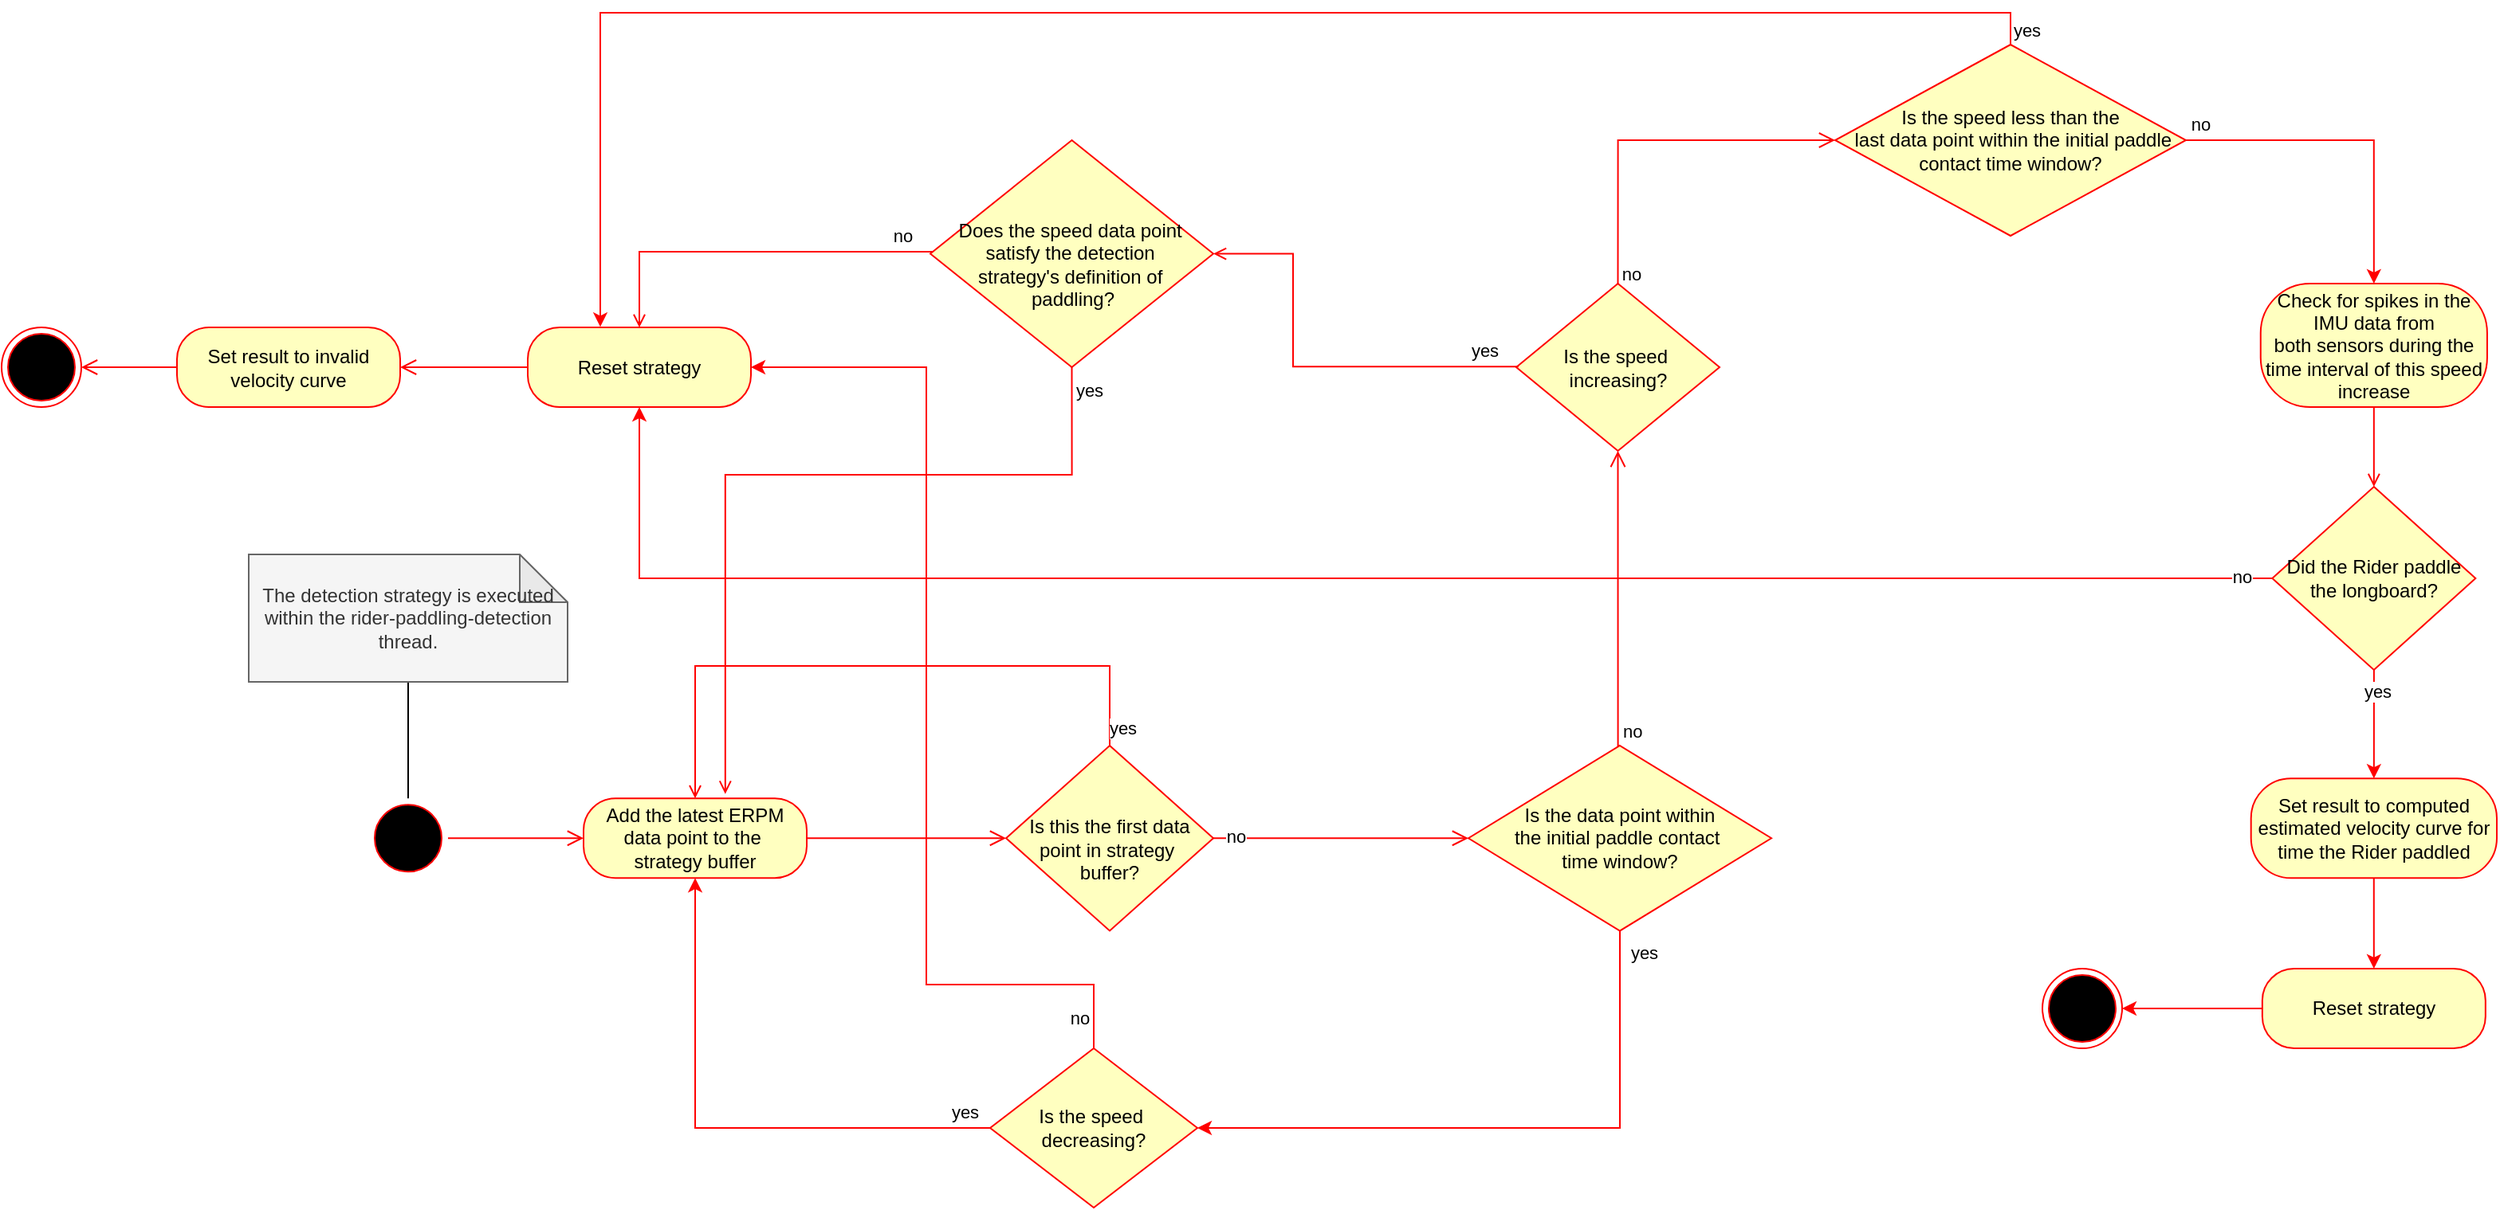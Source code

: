 <mxfile version="28.0.4">
  <diagram name="VESC and IMU Sensor Data Acquisition Loop" id="vesc-imu-loop">
    <mxGraphModel dx="1425" dy="2109" grid="1" gridSize="10" guides="1" tooltips="1" connect="1" arrows="1" fold="1" page="1" pageScale="1" pageWidth="827" pageHeight="1169" background="none" math="0" shadow="0">
      <root>
        <mxCell id="0" />
        <mxCell id="1" parent="0" />
        <mxCell id="DLUhYBMh8PzgYEKwgWeW-1" value="" style="ellipse;html=1;shape=startState;fillColor=#000000;strokeColor=#ff0000;" parent="1" vertex="1">
          <mxGeometry x="240" y="413.12" width="50" height="50" as="geometry" />
        </mxCell>
        <mxCell id="DLUhYBMh8PzgYEKwgWeW-3" value="&lt;font style=&quot;color: rgb(0, 0, 0);&quot;&gt;Add the latest ERPM data point to the&amp;nbsp;&lt;/font&gt;&lt;div&gt;&lt;font style=&quot;color: rgb(0, 0, 0);&quot;&gt;strategy buffer&lt;/font&gt;&lt;/div&gt;" style="rounded=1;whiteSpace=wrap;html=1;arcSize=40;fontColor=#000000;fillColor=#ffffc0;strokeColor=#ff0000;labelBackgroundColor=none;" parent="1" vertex="1">
          <mxGeometry x="375" y="413.12" width="140" height="50" as="geometry" />
        </mxCell>
        <mxCell id="DLUhYBMh8PzgYEKwgWeW-5" value="&lt;font color=&quot;#000000&quot;&gt;Is the data point within&lt;/font&gt;&lt;div&gt;&lt;font color=&quot;#000000&quot;&gt;the initial paddle contact&amp;nbsp;&lt;/font&gt;&lt;div&gt;&lt;font color=&quot;#000000&quot;&gt;time window&lt;/font&gt;&lt;span style=&quot;color: rgb(0, 0, 0); background-color: transparent;&quot;&gt;?&lt;/span&gt;&lt;/div&gt;&lt;/div&gt;" style="rhombus;whiteSpace=wrap;html=1;fontColor=#000000;fillColor=#ffffc0;strokeColor=#ff0000;labelBackgroundColor=none;" parent="1" vertex="1">
          <mxGeometry x="930" y="380" width="190" height="116.24" as="geometry" />
        </mxCell>
        <mxCell id="DLUhYBMh8PzgYEKwgWeW-6" value="no" style="edgeStyle=orthogonalEdgeStyle;html=1;align=left;verticalAlign=bottom;endArrow=open;endSize=8;strokeColor=#ff0000;rounded=0;exitX=0.5;exitY=0;exitDx=0;exitDy=0;entryX=0.5;entryY=1;entryDx=0;entryDy=0;" parent="1" source="DLUhYBMh8PzgYEKwgWeW-5" target="2flE4jfmmKhx3RjCtrCa-9" edge="1">
          <mxGeometry x="-1" relative="1" as="geometry">
            <mxPoint x="1025" y="218" as="targetPoint" />
            <mxPoint x="910" y="372.5" as="sourcePoint" />
            <Array as="points">
              <mxPoint x="1024" y="380" />
            </Array>
          </mxGeometry>
        </mxCell>
        <mxCell id="DLUhYBMh8PzgYEKwgWeW-7" value="" style="edgeStyle=orthogonalEdgeStyle;html=1;verticalAlign=bottom;endArrow=open;endSize=8;strokeColor=#ff0000;rounded=0;exitX=1;exitY=0.5;exitDx=0;exitDy=0;" parent="1" source="DLUhYBMh8PzgYEKwgWeW-1" target="DLUhYBMh8PzgYEKwgWeW-3" edge="1">
          <mxGeometry relative="1" as="geometry">
            <mxPoint x="350" y="436.46" as="targetPoint" />
            <mxPoint x="260" y="436.46" as="sourcePoint" />
          </mxGeometry>
        </mxCell>
        <mxCell id="DLUhYBMh8PzgYEKwgWeW-8" value="" style="edgeStyle=orthogonalEdgeStyle;html=1;verticalAlign=bottom;endArrow=open;endSize=8;strokeColor=#ff0000;rounded=0;entryX=0;entryY=0.5;entryDx=0;entryDy=0;exitX=1;exitY=0.5;exitDx=0;exitDy=0;" parent="1" source="DLUhYBMh8PzgYEKwgWeW-3" target="2flE4jfmmKhx3RjCtrCa-2" edge="1">
          <mxGeometry relative="1" as="geometry">
            <mxPoint x="640" y="438.12" as="targetPoint" />
            <mxPoint x="550" y="438.12" as="sourcePoint" />
          </mxGeometry>
        </mxCell>
        <mxCell id="DLUhYBMh8PzgYEKwgWeW-10" style="edgeStyle=orthogonalEdgeStyle;rounded=0;orthogonalLoop=1;jettySize=auto;html=1;endArrow=none;startFill=0;entryX=0.5;entryY=0;entryDx=0;entryDy=0;" parent="1" source="DLUhYBMh8PzgYEKwgWeW-11" target="DLUhYBMh8PzgYEKwgWeW-1" edge="1">
          <mxGeometry relative="1" as="geometry">
            <mxPoint x="265" y="400" as="targetPoint" />
          </mxGeometry>
        </mxCell>
        <mxCell id="DLUhYBMh8PzgYEKwgWeW-11" value="The detection strategy is executed within the rider-paddling-detection thread." style="shape=note;whiteSpace=wrap;html=1;backgroundOutline=1;darkOpacity=0.05;fillColor=#f5f5f5;strokeColor=#666666;fontColor=#333333;" parent="1" vertex="1">
          <mxGeometry x="165" y="260" width="200" height="80" as="geometry" />
        </mxCell>
        <mxCell id="2flE4jfmmKhx3RjCtrCa-2" value="&lt;div&gt;&lt;font color=&quot;#000000&quot;&gt;&lt;br&gt;&lt;/font&gt;&lt;/div&gt;&lt;font color=&quot;#000000&quot;&gt;Is this the first data point in strategy&amp;nbsp;&lt;/font&gt;&lt;div&gt;&lt;font color=&quot;#000000&quot;&gt;buffer?&lt;/font&gt;&lt;/div&gt;" style="rhombus;whiteSpace=wrap;html=1;fontColor=#000000;fillColor=#ffffc0;strokeColor=#ff0000;labelBackgroundColor=none;" parent="1" vertex="1">
          <mxGeometry x="640" y="380" width="130" height="116.24" as="geometry" />
        </mxCell>
        <mxCell id="2flE4jfmmKhx3RjCtrCa-3" value="" style="edgeStyle=orthogonalEdgeStyle;html=1;verticalAlign=bottom;endArrow=open;endSize=8;strokeColor=#ff0000;rounded=0;" parent="1" source="2flE4jfmmKhx3RjCtrCa-2" target="DLUhYBMh8PzgYEKwgWeW-5" edge="1">
          <mxGeometry relative="1" as="geometry">
            <mxPoint x="935" y="437.7" as="targetPoint" />
            <mxPoint x="800" y="437.7" as="sourcePoint" />
            <Array as="points" />
          </mxGeometry>
        </mxCell>
        <mxCell id="2flE4jfmmKhx3RjCtrCa-4" value="no" style="edgeLabel;html=1;align=center;verticalAlign=middle;resizable=0;points=[];" parent="2flE4jfmmKhx3RjCtrCa-3" vertex="1" connectable="0">
          <mxGeometry x="-0.942" y="1" relative="1" as="geometry">
            <mxPoint x="9" as="offset" />
          </mxGeometry>
        </mxCell>
        <mxCell id="2flE4jfmmKhx3RjCtrCa-5" value="" style="edgeStyle=orthogonalEdgeStyle;html=1;verticalAlign=bottom;endArrow=open;strokeColor=#ff0000;rounded=0;exitX=0.5;exitY=0;exitDx=0;exitDy=0;entryX=0.5;entryY=0;entryDx=0;entryDy=0;" parent="1" source="2flE4jfmmKhx3RjCtrCa-2" target="DLUhYBMh8PzgYEKwgWeW-3" edge="1">
          <mxGeometry relative="1" as="geometry">
            <mxPoint x="440" y="290" as="targetPoint" />
            <mxPoint x="670" y="280" as="sourcePoint" />
            <Array as="points">
              <mxPoint x="705" y="330" />
              <mxPoint x="445" y="330" />
            </Array>
          </mxGeometry>
        </mxCell>
        <mxCell id="2flE4jfmmKhx3RjCtrCa-6" value="yes" style="edgeLabel;html=1;align=center;verticalAlign=middle;resizable=0;points=[];" parent="2flE4jfmmKhx3RjCtrCa-5" vertex="1" connectable="0">
          <mxGeometry x="-0.942" y="1" relative="1" as="geometry">
            <mxPoint x="9" as="offset" />
          </mxGeometry>
        </mxCell>
        <mxCell id="2flE4jfmmKhx3RjCtrCa-7" value="" style="ellipse;html=1;shape=endState;fillColor=#000000;strokeColor=#ff0000;" parent="1" vertex="1">
          <mxGeometry x="1290.0" y="520" width="50" height="50" as="geometry" />
        </mxCell>
        <mxCell id="2flE4jfmmKhx3RjCtrCa-8" value="" style="edgeStyle=orthogonalEdgeStyle;html=1;verticalAlign=bottom;endArrow=open;endSize=8;strokeColor=#ff0000;rounded=0;exitX=0;exitY=0.5;exitDx=0;exitDy=0;entryX=1;entryY=0.5;entryDx=0;entryDy=0;" parent="1" source="bFVVgAPLeKNCdtaf5ydo-22" target="bFVVgAPLeKNCdtaf5ydo-20" edge="1">
          <mxGeometry relative="1" as="geometry">
            <mxPoint x="430" y="225" as="targetPoint" />
            <mxPoint x="635" y="187.5" as="sourcePoint" />
            <Array as="points" />
          </mxGeometry>
        </mxCell>
        <mxCell id="2flE4jfmmKhx3RjCtrCa-9" value="&lt;font color=&quot;#000000&quot;&gt;Is the speed&amp;nbsp;&lt;/font&gt;&lt;div&gt;&lt;font color=&quot;#000000&quot;&gt;increasing&lt;/font&gt;&lt;span style=&quot;background-color: transparent; color: rgb(0, 0, 0);&quot;&gt;?&lt;/span&gt;&lt;/div&gt;" style="rhombus;whiteSpace=wrap;html=1;fontColor=#000000;fillColor=#ffffc0;strokeColor=#ff0000;labelBackgroundColor=none;" parent="1" vertex="1">
          <mxGeometry x="960" y="90" width="127.5" height="105" as="geometry" />
        </mxCell>
        <mxCell id="2flE4jfmmKhx3RjCtrCa-10" value="" style="edgeStyle=orthogonalEdgeStyle;html=1;verticalAlign=bottom;endArrow=open;strokeColor=#ff0000;rounded=0;exitX=0.039;exitY=0.476;exitDx=0;exitDy=0;exitPerimeter=0;entryX=1;entryY=0.5;entryDx=0;entryDy=0;" parent="1" target="bFVVgAPLeKNCdtaf5ydo-2" edge="1">
          <mxGeometry relative="1" as="geometry">
            <mxPoint x="820" y="143" as="targetPoint" />
            <mxPoint x="961.373" y="142.14" as="sourcePoint" />
            <Array as="points">
              <mxPoint x="820" y="142" />
              <mxPoint x="820" y="71" />
            </Array>
          </mxGeometry>
        </mxCell>
        <mxCell id="2flE4jfmmKhx3RjCtrCa-11" value="yes" style="edgeLabel;html=1;align=center;verticalAlign=middle;resizable=0;points=[];" parent="2flE4jfmmKhx3RjCtrCa-10" vertex="1" connectable="0">
          <mxGeometry x="-0.942" y="1" relative="1" as="geometry">
            <mxPoint x="-14" y="-11" as="offset" />
          </mxGeometry>
        </mxCell>
        <mxCell id="bFVVgAPLeKNCdtaf5ydo-1" value="&lt;font style=&quot;color: rgb(0, 0, 0);&quot;&gt;Reset strategy&lt;/font&gt;" style="rounded=1;whiteSpace=wrap;html=1;arcSize=40;fontColor=#000000;fillColor=#ffffc0;strokeColor=#ff0000;labelBackgroundColor=none;" parent="1" vertex="1">
          <mxGeometry x="340" y="117.5" width="140" height="50" as="geometry" />
        </mxCell>
        <mxCell id="bFVVgAPLeKNCdtaf5ydo-2" value="&lt;div&gt;&lt;font color=&quot;#000000&quot;&gt;&lt;br&gt;&lt;/font&gt;&lt;/div&gt;&lt;font color=&quot;#000000&quot;&gt;Does the speed data point&amp;nbsp;&lt;/font&gt;&lt;div&gt;&lt;font color=&quot;#000000&quot;&gt;satisfy the detection&amp;nbsp;&lt;/font&gt;&lt;/div&gt;&lt;div&gt;&lt;font color=&quot;#000000&quot;&gt;strategy&#39;s definition of&amp;nbsp;&lt;/font&gt;&lt;/div&gt;&lt;div&gt;&lt;font color=&quot;#000000&quot;&gt;paddling?&lt;/font&gt;&lt;/div&gt;" style="rhombus;whiteSpace=wrap;html=1;fontColor=#000000;fillColor=#ffffc0;strokeColor=#ff0000;labelBackgroundColor=none;" parent="1" vertex="1">
          <mxGeometry x="592.5" width="177.5" height="142.5" as="geometry" />
        </mxCell>
        <mxCell id="bFVVgAPLeKNCdtaf5ydo-3" value="" style="edgeStyle=orthogonalEdgeStyle;html=1;verticalAlign=bottom;endArrow=open;strokeColor=#ff0000;rounded=0;exitX=0.5;exitY=1;exitDx=0;exitDy=0;entryX=0.5;entryY=0;entryDx=0;entryDy=0;" parent="1" source="bFVVgAPLeKNCdtaf5ydo-18" target="bFVVgAPLeKNCdtaf5ydo-21" edge="1">
          <mxGeometry relative="1" as="geometry">
            <mxPoint x="1527.92" y="212.46" as="targetPoint" />
            <mxPoint x="1687.92" y="212.5" as="sourcePoint" />
            <Array as="points" />
          </mxGeometry>
        </mxCell>
        <mxCell id="bFVVgAPLeKNCdtaf5ydo-9" value="" style="edgeStyle=orthogonalEdgeStyle;html=1;verticalAlign=bottom;endArrow=open;strokeColor=#ff0000;rounded=0;entryX=0.5;entryY=0;entryDx=0;entryDy=0;" parent="1" source="bFVVgAPLeKNCdtaf5ydo-2" target="bFVVgAPLeKNCdtaf5ydo-1" edge="1">
          <mxGeometry relative="1" as="geometry">
            <mxPoint x="375" y="110" as="targetPoint" />
            <mxPoint x="586.668" y="69.996" as="sourcePoint" />
            <Array as="points">
              <mxPoint x="410" y="70" />
            </Array>
          </mxGeometry>
        </mxCell>
        <mxCell id="bFVVgAPLeKNCdtaf5ydo-10" value="no" style="edgeLabel;html=1;align=center;verticalAlign=middle;resizable=0;points=[];" parent="bFVVgAPLeKNCdtaf5ydo-9" vertex="1" connectable="0">
          <mxGeometry x="-0.942" y="1" relative="1" as="geometry">
            <mxPoint x="-13" y="-11" as="offset" />
          </mxGeometry>
        </mxCell>
        <mxCell id="bFVVgAPLeKNCdtaf5ydo-14" value="" style="edgeStyle=orthogonalEdgeStyle;html=1;verticalAlign=bottom;endArrow=open;strokeColor=#ff0000;rounded=0;exitX=0.5;exitY=1;exitDx=0;exitDy=0;entryX=0.635;entryY=-0.056;entryDx=0;entryDy=0;entryPerimeter=0;" parent="1" source="bFVVgAPLeKNCdtaf5ydo-2" target="DLUhYBMh8PzgYEKwgWeW-3" edge="1">
          <mxGeometry relative="1" as="geometry">
            <mxPoint x="570" y="210.03" as="targetPoint" />
            <mxPoint x="714" y="215.065" as="sourcePoint" />
            <Array as="points">
              <mxPoint x="681" y="210" />
              <mxPoint x="464" y="210" />
            </Array>
          </mxGeometry>
        </mxCell>
        <mxCell id="bFVVgAPLeKNCdtaf5ydo-15" value="yes" style="edgeLabel;html=1;align=center;verticalAlign=middle;resizable=0;points=[];" parent="bFVVgAPLeKNCdtaf5ydo-14" vertex="1" connectable="0">
          <mxGeometry x="-0.942" y="1" relative="1" as="geometry">
            <mxPoint x="9" as="offset" />
          </mxGeometry>
        </mxCell>
        <mxCell id="bFVVgAPLeKNCdtaf5ydo-16" value="" style="edgeStyle=orthogonalEdgeStyle;html=1;verticalAlign=bottom;endArrow=open;endSize=8;strokeColor=#ff0000;rounded=0;exitX=0.5;exitY=0;exitDx=0;exitDy=0;entryX=0;entryY=0.5;entryDx=0;entryDy=0;" parent="1" source="2flE4jfmmKhx3RjCtrCa-9" target="KdoLbzTHIcXLeAkbnSm8-24" edge="1">
          <mxGeometry relative="1" as="geometry">
            <mxPoint x="1160" as="targetPoint" />
            <mxPoint x="940" y="-60" as="sourcePoint" />
            <Array as="points">
              <mxPoint x="1024" />
            </Array>
          </mxGeometry>
        </mxCell>
        <mxCell id="bFVVgAPLeKNCdtaf5ydo-17" value="no" style="edgeLabel;html=1;align=center;verticalAlign=middle;resizable=0;points=[];" parent="bFVVgAPLeKNCdtaf5ydo-16" vertex="1" connectable="0">
          <mxGeometry x="-0.942" y="1" relative="1" as="geometry">
            <mxPoint x="9" as="offset" />
          </mxGeometry>
        </mxCell>
        <mxCell id="bFVVgAPLeKNCdtaf5ydo-18" value="&lt;font color=&quot;#000000&quot;&gt;Check for spikes in the&lt;/font&gt;&lt;div&gt;&lt;font color=&quot;#000000&quot;&gt;IMU data from&lt;/font&gt;&lt;div&gt;&lt;font color=&quot;#000000&quot;&gt;both sensors during the time interval of this speed increase&lt;/font&gt;&lt;/div&gt;&lt;/div&gt;" style="rounded=1;whiteSpace=wrap;html=1;arcSize=40;fontColor=#000000;fillColor=#ffffc0;strokeColor=#ff0000;labelBackgroundColor=none;" parent="1" vertex="1">
          <mxGeometry x="1426.88" y="90" width="142.08" height="77.5" as="geometry" />
        </mxCell>
        <mxCell id="bFVVgAPLeKNCdtaf5ydo-20" value="" style="ellipse;html=1;shape=endState;fillColor=#000000;strokeColor=#ff0000;" parent="1" vertex="1">
          <mxGeometry x="10" y="117.5" width="50" height="50" as="geometry" />
        </mxCell>
        <mxCell id="bFVVgAPLeKNCdtaf5ydo-25" style="edgeStyle=orthogonalEdgeStyle;rounded=0;orthogonalLoop=1;jettySize=auto;html=1;entryX=0.5;entryY=1;entryDx=0;entryDy=0;strokeColor=#FF0000;" parent="1" source="bFVVgAPLeKNCdtaf5ydo-21" target="bFVVgAPLeKNCdtaf5ydo-1" edge="1">
          <mxGeometry relative="1" as="geometry">
            <mxPoint x="410" y="282.5" as="targetPoint" />
          </mxGeometry>
        </mxCell>
        <mxCell id="bFVVgAPLeKNCdtaf5ydo-27" value="no" style="edgeLabel;html=1;align=center;verticalAlign=middle;resizable=0;points=[];" parent="bFVVgAPLeKNCdtaf5ydo-25" vertex="1" connectable="0">
          <mxGeometry x="-0.966" y="-1" relative="1" as="geometry">
            <mxPoint as="offset" />
          </mxGeometry>
        </mxCell>
        <mxCell id="bFVVgAPLeKNCdtaf5ydo-21" value="&lt;font color=&quot;#000000&quot;&gt;Did the Rider paddle the longboard?&lt;/font&gt;" style="rhombus;whiteSpace=wrap;html=1;fontColor=#000000;fillColor=#ffffc0;strokeColor=#ff0000;labelBackgroundColor=none;" parent="1" vertex="1">
          <mxGeometry x="1434.17" y="217.5" width="127.5" height="115" as="geometry" />
        </mxCell>
        <mxCell id="bFVVgAPLeKNCdtaf5ydo-24" value="" style="edgeStyle=orthogonalEdgeStyle;html=1;verticalAlign=bottom;endArrow=open;endSize=8;strokeColor=#ff0000;rounded=0;exitX=0;exitY=0.5;exitDx=0;exitDy=0;entryX=1;entryY=0.5;entryDx=0;entryDy=0;" parent="1" source="bFVVgAPLeKNCdtaf5ydo-1" target="bFVVgAPLeKNCdtaf5ydo-22" edge="1">
          <mxGeometry relative="1" as="geometry">
            <mxPoint y="143" as="targetPoint" />
            <mxPoint x="340" y="143" as="sourcePoint" />
            <Array as="points" />
          </mxGeometry>
        </mxCell>
        <mxCell id="bFVVgAPLeKNCdtaf5ydo-22" value="&lt;font style=&quot;color: rgb(0, 0, 0);&quot;&gt;Set result to invalid velocity curve&lt;/font&gt;" style="rounded=1;whiteSpace=wrap;html=1;arcSize=40;fontColor=#000000;fillColor=#ffffc0;strokeColor=#ff0000;labelBackgroundColor=none;" parent="1" vertex="1">
          <mxGeometry x="120" y="117.5" width="140" height="50" as="geometry" />
        </mxCell>
        <mxCell id="KdoLbzTHIcXLeAkbnSm8-29" style="edgeStyle=orthogonalEdgeStyle;shape=connector;rounded=0;orthogonalLoop=1;jettySize=auto;html=1;strokeColor=#FF0000;align=center;verticalAlign=middle;fontFamily=Helvetica;fontSize=11;fontColor=default;labelBackgroundColor=default;endArrow=classic;" parent="1" source="bFVVgAPLeKNCdtaf5ydo-29" target="2flE4jfmmKhx3RjCtrCa-7" edge="1">
          <mxGeometry relative="1" as="geometry" />
        </mxCell>
        <mxCell id="bFVVgAPLeKNCdtaf5ydo-29" value="&lt;font style=&quot;color: rgb(0, 0, 0);&quot;&gt;Reset strategy&lt;/font&gt;" style="rounded=1;whiteSpace=wrap;html=1;arcSize=40;fontColor=#000000;fillColor=#ffffc0;strokeColor=#ff0000;labelBackgroundColor=none;" parent="1" vertex="1">
          <mxGeometry x="1427.92" y="520" width="140" height="50" as="geometry" />
        </mxCell>
        <mxCell id="bFVVgAPLeKNCdtaf5ydo-33" style="edgeStyle=orthogonalEdgeStyle;rounded=0;orthogonalLoop=1;jettySize=auto;html=1;entryX=0.5;entryY=0;entryDx=0;entryDy=0;strokeColor=#FF0000;" parent="1" source="bFVVgAPLeKNCdtaf5ydo-30" target="bFVVgAPLeKNCdtaf5ydo-29" edge="1">
          <mxGeometry relative="1" as="geometry" />
        </mxCell>
        <mxCell id="bFVVgAPLeKNCdtaf5ydo-30" value="&lt;font style=&quot;color: rgb(0, 0, 0);&quot;&gt;Set result to computed estimated velocity curve for time the Rider paddled&lt;/font&gt;" style="rounded=1;whiteSpace=wrap;html=1;arcSize=40;fontColor=#000000;fillColor=#ffffc0;strokeColor=#ff0000;labelBackgroundColor=none;" parent="1" vertex="1">
          <mxGeometry x="1420.84" y="400.62" width="154.17" height="62.5" as="geometry" />
        </mxCell>
        <mxCell id="bFVVgAPLeKNCdtaf5ydo-31" style="edgeStyle=orthogonalEdgeStyle;rounded=0;orthogonalLoop=1;jettySize=auto;html=1;entryX=0.5;entryY=0;entryDx=0;entryDy=0;strokeColor=#FF0000;" parent="1" source="bFVVgAPLeKNCdtaf5ydo-21" target="bFVVgAPLeKNCdtaf5ydo-30" edge="1">
          <mxGeometry relative="1" as="geometry" />
        </mxCell>
        <mxCell id="bFVVgAPLeKNCdtaf5ydo-32" value="yes" style="edgeLabel;html=1;align=center;verticalAlign=middle;resizable=0;points=[];" parent="bFVVgAPLeKNCdtaf5ydo-31" vertex="1" connectable="0">
          <mxGeometry x="-0.613" y="2" relative="1" as="geometry">
            <mxPoint as="offset" />
          </mxGeometry>
        </mxCell>
        <mxCell id="KdoLbzTHIcXLeAkbnSm8-14" style="edgeStyle=orthogonalEdgeStyle;rounded=0;orthogonalLoop=1;jettySize=auto;html=1;entryX=0.5;entryY=1;entryDx=0;entryDy=0;strokeColor=#FF0000;" parent="1" source="KdoLbzTHIcXLeAkbnSm8-4" target="DLUhYBMh8PzgYEKwgWeW-3" edge="1">
          <mxGeometry relative="1" as="geometry">
            <mxPoint x="440" y="620" as="targetPoint" />
          </mxGeometry>
        </mxCell>
        <mxCell id="KdoLbzTHIcXLeAkbnSm8-15" value="yes" style="edgeLabel;html=1;align=center;verticalAlign=middle;resizable=0;points=[];fontFamily=Helvetica;fontSize=11;fontColor=default;labelBackgroundColor=default;" parent="KdoLbzTHIcXLeAkbnSm8-14" vertex="1" connectable="0">
          <mxGeometry x="-0.905" relative="1" as="geometry">
            <mxPoint y="-10" as="offset" />
          </mxGeometry>
        </mxCell>
        <mxCell id="KdoLbzTHIcXLeAkbnSm8-22" style="edgeStyle=orthogonalEdgeStyle;shape=connector;rounded=0;orthogonalLoop=1;jettySize=auto;html=1;strokeColor=#FF0000;align=center;verticalAlign=middle;fontFamily=Helvetica;fontSize=11;fontColor=default;labelBackgroundColor=default;endArrow=classic;entryX=1;entryY=0.5;entryDx=0;entryDy=0;" parent="1" source="KdoLbzTHIcXLeAkbnSm8-4" target="bFVVgAPLeKNCdtaf5ydo-1" edge="1">
          <mxGeometry relative="1" as="geometry">
            <mxPoint x="590" y="140" as="targetPoint" />
            <Array as="points">
              <mxPoint x="695" y="530" />
              <mxPoint x="590" y="530" />
              <mxPoint x="590" y="143" />
            </Array>
          </mxGeometry>
        </mxCell>
        <mxCell id="KdoLbzTHIcXLeAkbnSm8-23" value="no" style="edgeLabel;html=1;align=center;verticalAlign=middle;resizable=0;points=[];fontFamily=Helvetica;fontSize=11;fontColor=default;labelBackgroundColor=default;" parent="KdoLbzTHIcXLeAkbnSm8-22" vertex="1" connectable="0">
          <mxGeometry x="-0.817" relative="1" as="geometry">
            <mxPoint x="10" y="21" as="offset" />
          </mxGeometry>
        </mxCell>
        <mxCell id="KdoLbzTHIcXLeAkbnSm8-4" value="&lt;font color=&quot;#000000&quot;&gt;Is the speed&amp;nbsp;&lt;/font&gt;&lt;div&gt;&lt;font color=&quot;#000000&quot;&gt;decreasing&lt;/font&gt;&lt;span style=&quot;color: rgb(0, 0, 0); background-color: transparent;&quot;&gt;?&lt;/span&gt;&lt;/div&gt;" style="rhombus;whiteSpace=wrap;html=1;fontColor=#000000;fillColor=#ffffc0;strokeColor=#ff0000;labelBackgroundColor=none;" parent="1" vertex="1">
          <mxGeometry x="630" y="570" width="130" height="100" as="geometry" />
        </mxCell>
        <mxCell id="KdoLbzTHIcXLeAkbnSm8-12" style="edgeStyle=orthogonalEdgeStyle;rounded=0;orthogonalLoop=1;jettySize=auto;html=1;strokeColor=#FF0000;exitX=0.5;exitY=1;exitDx=0;exitDy=0;entryX=1;entryY=0.5;entryDx=0;entryDy=0;" parent="1" source="DLUhYBMh8PzgYEKwgWeW-5" target="KdoLbzTHIcXLeAkbnSm8-4" edge="1">
          <mxGeometry relative="1" as="geometry">
            <mxPoint x="1024.58" y="510" as="sourcePoint" />
            <mxPoint x="950" y="620" as="targetPoint" />
            <Array as="points">
              <mxPoint x="1025" y="620" />
              <mxPoint x="760" y="620" />
            </Array>
          </mxGeometry>
        </mxCell>
        <mxCell id="KdoLbzTHIcXLeAkbnSm8-13" value="yes" style="edgeLabel;html=1;align=center;verticalAlign=middle;resizable=0;points=[];" parent="KdoLbzTHIcXLeAkbnSm8-12" vertex="1" connectable="0">
          <mxGeometry x="-0.613" y="2" relative="1" as="geometry">
            <mxPoint x="13" y="-61" as="offset" />
          </mxGeometry>
        </mxCell>
        <mxCell id="KdoLbzTHIcXLeAkbnSm8-27" style="edgeStyle=orthogonalEdgeStyle;shape=connector;rounded=0;orthogonalLoop=1;jettySize=auto;html=1;entryX=0.5;entryY=0;entryDx=0;entryDy=0;strokeColor=#FF0000;align=center;verticalAlign=middle;fontFamily=Helvetica;fontSize=11;fontColor=default;labelBackgroundColor=default;endArrow=classic;" parent="1" source="KdoLbzTHIcXLeAkbnSm8-24" target="bFVVgAPLeKNCdtaf5ydo-18" edge="1">
          <mxGeometry relative="1" as="geometry" />
        </mxCell>
        <mxCell id="KdoLbzTHIcXLeAkbnSm8-28" value="no" style="edgeLabel;html=1;align=center;verticalAlign=middle;resizable=0;points=[];fontFamily=Helvetica;fontSize=11;fontColor=default;labelBackgroundColor=default;" parent="KdoLbzTHIcXLeAkbnSm8-27" vertex="1" connectable="0">
          <mxGeometry x="-0.849" y="-1" relative="1" as="geometry">
            <mxPoint x="-7" y="-11" as="offset" />
          </mxGeometry>
        </mxCell>
        <mxCell id="KdoLbzTHIcXLeAkbnSm8-24" value="&lt;font color=&quot;#000000&quot;&gt;Is the speed less than the&lt;/font&gt;&lt;div&gt;&lt;font color=&quot;#000000&quot;&gt;&amp;nbsp;last data point within the initial paddle contact time window?&lt;/font&gt;&lt;/div&gt;" style="rhombus;whiteSpace=wrap;html=1;fontColor=#000000;fillColor=#ffffc0;strokeColor=#ff0000;labelBackgroundColor=none;" parent="1" vertex="1">
          <mxGeometry x="1160" y="-60" width="220" height="120" as="geometry" />
        </mxCell>
        <mxCell id="KdoLbzTHIcXLeAkbnSm8-25" style="edgeStyle=orthogonalEdgeStyle;shape=connector;rounded=0;orthogonalLoop=1;jettySize=auto;html=1;entryX=0.325;entryY=-0.007;entryDx=0;entryDy=0;entryPerimeter=0;strokeColor=#FF0000;align=center;verticalAlign=middle;fontFamily=Helvetica;fontSize=11;fontColor=default;labelBackgroundColor=default;endArrow=classic;" parent="1" source="KdoLbzTHIcXLeAkbnSm8-24" target="bFVVgAPLeKNCdtaf5ydo-1" edge="1">
          <mxGeometry relative="1" as="geometry">
            <Array as="points">
              <mxPoint x="1270" y="-80" />
              <mxPoint x="386" y="-80" />
            </Array>
          </mxGeometry>
        </mxCell>
        <mxCell id="KdoLbzTHIcXLeAkbnSm8-26" value="yes" style="edgeLabel;html=1;align=center;verticalAlign=middle;resizable=0;points=[];fontFamily=Helvetica;fontSize=11;fontColor=default;labelBackgroundColor=default;" parent="KdoLbzTHIcXLeAkbnSm8-25" vertex="1" connectable="0">
          <mxGeometry x="-0.977" relative="1" as="geometry">
            <mxPoint x="10" y="3" as="offset" />
          </mxGeometry>
        </mxCell>
      </root>
    </mxGraphModel>
  </diagram>
</mxfile>
